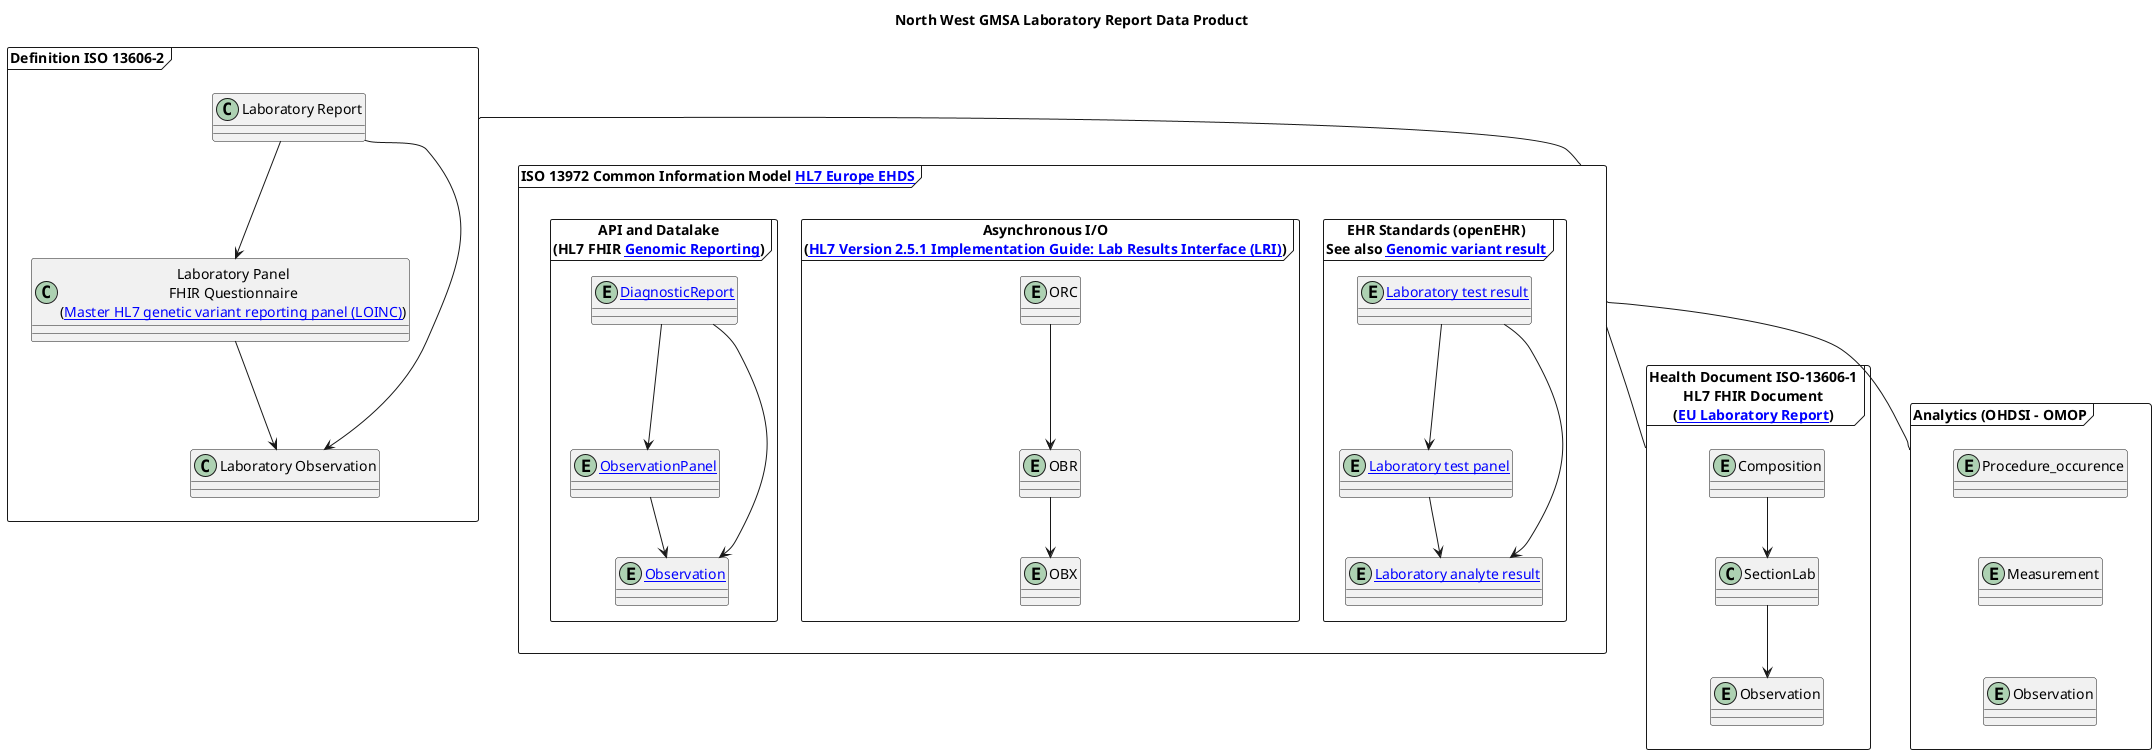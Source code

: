 @startuml

title "North West GMSA Laboratory Report Data Product"

frame "Definition ISO 13606-2" as iso136062 {

  class "Laboratory Report" as LaboratoryReport {
  }

  class "Laboratory Panel\nFHIR Questionnaire\n([[https://nw-gmsa.github.io/R4/Questionnaire-81247-9.html Master HL7 genetic variant reporting panel (LOINC)]])" as LaboratoryPanel

  class "Laboratory Observation" as LaboratoryObservation

  LaboratoryReport --> LaboratoryPanel
  LaboratoryReport --> LaboratoryObservation
  LaboratoryPanel --> LaboratoryObservation
}
frame "ISO 13972 Common Information Model [[https://hl7europe.org/standards/ehds/ HL7 Europe EHDS]]" as iso13972 {

  frame "EHR Standards (openEHR)\nSee also [[https://ckm.openehr.org/ckm/archetypes/1013.1.3759 Genomic variant result]]" as openEHR {
    entity "[[https://ckm.openehr.org/ckm/archetypes/1013.1.2191 Laboratory test result]]" as openEHRLaboratoryReport
    entity "[[https://ckm.openehr.org/ckm/archetypes/1013.1.2192 Laboratory test panel]]" as openEHRLaboratoryPanel
    entity "[[https://ckm.openehr.org/ckm/archetypes/1013.1.2881 Laboratory analyte result]]" as openEHRLaboratoryAnalyte

    openEHRLaboratoryReport --> openEHRLaboratoryPanel
    openEHRLaboratoryReport --> openEHRLaboratoryAnalyte
    openEHRLaboratoryPanel --> openEHRLaboratoryAnalyte

  }

  frame "Asynchronous I/O\n([[https://confluence.hl7.org/download/attachments/25559919/2018%2004%2003%20-%20V2%20LRI%20-%20Ch.%205%20CG%20and%20Code%20System%20Tables.pdf?api=v2 HL7 Version 2.5.1 Implementation Guide: Lab Results Interface (LRI)]])" as HL7v2 {
    entity ORC
    entity OBR
    entity OBX

    ORC --> OBR
    OBR --> OBX

  }

  frame "API and Datalake\n(HL7 FHIR [[https://build.fhir.org/ig/HL7/genomics-reporting/index.html Genomic Reporting]])" as FHR {
    entity "[[DiagnosticReport]]" as DiagnosticReport
    entity "[[StructureDefinition-Observation-Panel.html ObservationPanel]]" as ObservationPanel
    entity "[[Observation]]" as Observation

    DiagnosticReport --> ObservationPanel
    DiagnosticReport --> Observation
    ObservationPanel --> Observation

  }
}

frame "Health Document ISO-13606-1\nHL7 FHIR Document\n([[https://build.fhir.org/ig/hl7-eu/laboratory/ EU Laboratory Report]])" as iso136061 {
    entity Composition
    class SectionLab
    entity Observation

    Composition --> SectionLab
    SectionLab --> Observation
}

frame "Analytics (OHDSI - OMOP" as Analytics {
    entity Procedure_occurence
    entity Measurement
    entity "Observation" as OMOPObservation

    Procedure_occurence -d[hidden]- Measurement
    Measurement -d[hidden]- OMOPObservation
}

iso136062 -d- iso13972
iso13972 -d- iso136061
iso13972 -d- Analytics


@enduml
